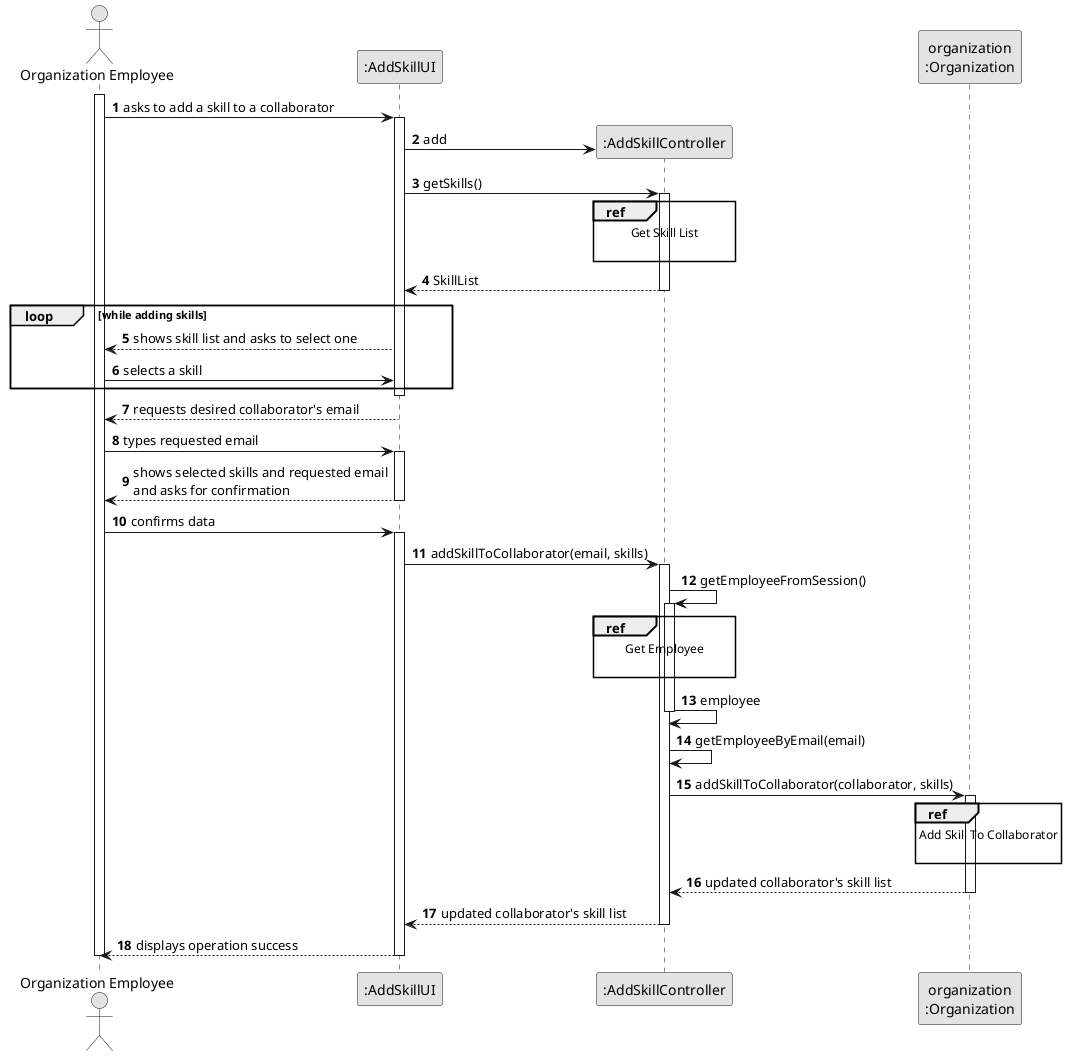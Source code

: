 @startuml
skinparam monochrome true
skinparam packageStyle rectangle
skinparam shadowing false

autonumber

'hide footbox
actor "Organization Employee" as ADM
participant ":AddSkillUI" as UI
participant ":AddSkillController" as CTRL
participant "organization\n:Organization" as ORG

activate ADM

    ADM -> UI : asks to add a skill to a collaborator

    activate UI

        UI -> CTRL** : add
        UI -> CTRL : getSkills()
        ref over CTRL
            Get Skill List

        end ref

        activate CTRL

            CTRL --> UI : SkillList
        deactivate CTRL

        loop while adding skills
            UI --> ADM : shows skill list and asks to select one
            ADM -> UI : selects a skill
        end
    deactivate UI

    activate UI

        UI --> ADM : requests desired collaborator's email
    deactivate UI

    ADM -> UI : types requested email
    activate UI

        UI --> ADM : shows selected skills and requested email\nand asks for confirmation
    deactivate UI

    ADM -> UI : confirms data
    activate UI

        UI -> CTRL : addSkillToCollaborator(email, skills)
        activate CTRL


            CTRL -> CTRL : getEmployeeFromSession()
            activate CTRL

                ref over CTRL
                    Get Employee

                end ref
                CTRL -> CTRL : employee
            deactivate CTRL

            CTRL -> CTRL : getEmployeeByEmail(email)

            CTRL -> ORG: addSkillToCollaborator(collaborator, skills)
            activate ORG

                ref over ORG
                    Add Skill To Collaborator

                end ref



                ORG --> CTRL : updated collaborator's skill list
            deactivate ORG

            CTRL --> UI: updated collaborator's skill list
            deactivate CTRL
            UI --> ADM: displays operation success
    deactivate UI

deactivate ADM

@enduml